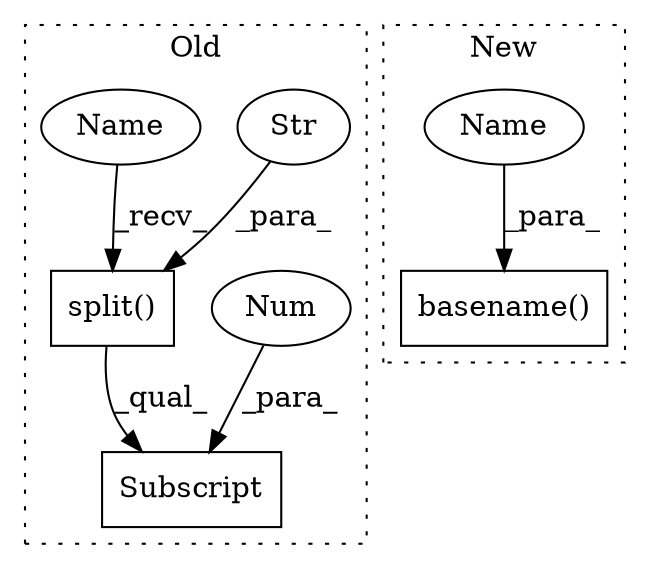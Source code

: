 digraph G {
subgraph cluster0 {
1 [label="split()" a="75" s="1123,1138" l="12,1" shape="box"];
3 [label="Subscript" a="63" s="1123,0" l="20,0" shape="box"];
4 [label="Num" a="76" s="1140" l="2" shape="ellipse"];
5 [label="Str" a="66" s="1135" l="3" shape="ellipse"];
6 [label="Name" a="87" s="1123" l="5" shape="ellipse"];
label = "Old";
style="dotted";
}
subgraph cluster1 {
2 [label="basename()" a="75" s="1155,1177" l="17,1" shape="box"];
7 [label="Name" a="87" s="1172" l="5" shape="ellipse"];
label = "New";
style="dotted";
}
1 -> 3 [label="_qual_"];
4 -> 3 [label="_para_"];
5 -> 1 [label="_para_"];
6 -> 1 [label="_recv_"];
7 -> 2 [label="_para_"];
}